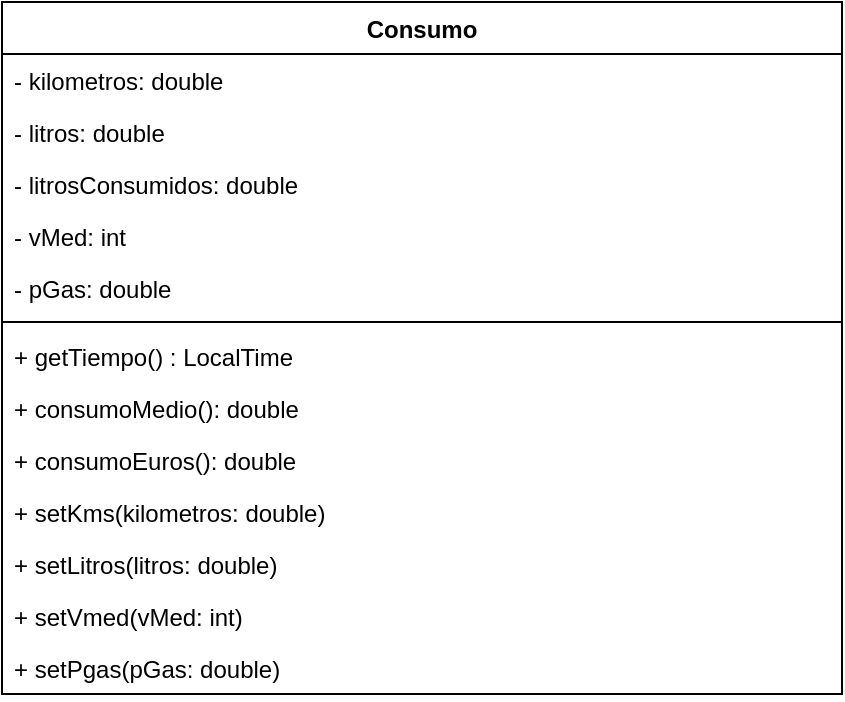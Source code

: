 <mxfile version="21.6.1" type="device">
  <diagram name="Página-1" id="EEX3fp__zVsrqpNl_sZB">
    <mxGraphModel dx="1173" dy="691" grid="1" gridSize="10" guides="1" tooltips="1" connect="1" arrows="1" fold="1" page="1" pageScale="1" pageWidth="1169" pageHeight="827" math="0" shadow="0">
      <root>
        <mxCell id="0" />
        <mxCell id="1" parent="0" />
        <mxCell id="bJjVDpmbFpppyaKH1ni8-2" value="Consumo" style="swimlane;fontStyle=1;align=center;verticalAlign=top;childLayout=stackLayout;horizontal=1;startSize=26;horizontalStack=0;resizeParent=1;resizeParentMax=0;resizeLast=0;collapsible=1;marginBottom=0;whiteSpace=wrap;html=1;" vertex="1" parent="1">
          <mxGeometry x="460" y="190" width="420" height="346" as="geometry" />
        </mxCell>
        <mxCell id="bJjVDpmbFpppyaKH1ni8-3" value="- kilometros: double" style="text;strokeColor=none;fillColor=none;align=left;verticalAlign=top;spacingLeft=4;spacingRight=4;overflow=hidden;rotatable=0;points=[[0,0.5],[1,0.5]];portConstraint=eastwest;whiteSpace=wrap;html=1;" vertex="1" parent="bJjVDpmbFpppyaKH1ni8-2">
          <mxGeometry y="26" width="420" height="26" as="geometry" />
        </mxCell>
        <mxCell id="bJjVDpmbFpppyaKH1ni8-6" value="- litros: double" style="text;strokeColor=none;fillColor=none;align=left;verticalAlign=top;spacingLeft=4;spacingRight=4;overflow=hidden;rotatable=0;points=[[0,0.5],[1,0.5]];portConstraint=eastwest;whiteSpace=wrap;html=1;" vertex="1" parent="bJjVDpmbFpppyaKH1ni8-2">
          <mxGeometry y="52" width="420" height="26" as="geometry" />
        </mxCell>
        <mxCell id="bJjVDpmbFpppyaKH1ni8-7" value="- litrosConsumidos: double" style="text;strokeColor=none;fillColor=none;align=left;verticalAlign=top;spacingLeft=4;spacingRight=4;overflow=hidden;rotatable=0;points=[[0,0.5],[1,0.5]];portConstraint=eastwest;whiteSpace=wrap;html=1;" vertex="1" parent="bJjVDpmbFpppyaKH1ni8-2">
          <mxGeometry y="78" width="420" height="26" as="geometry" />
        </mxCell>
        <mxCell id="bJjVDpmbFpppyaKH1ni8-9" value="- vMed: int" style="text;strokeColor=none;fillColor=none;align=left;verticalAlign=top;spacingLeft=4;spacingRight=4;overflow=hidden;rotatable=0;points=[[0,0.5],[1,0.5]];portConstraint=eastwest;whiteSpace=wrap;html=1;" vertex="1" parent="bJjVDpmbFpppyaKH1ni8-2">
          <mxGeometry y="104" width="420" height="26" as="geometry" />
        </mxCell>
        <mxCell id="bJjVDpmbFpppyaKH1ni8-10" value="- pGas: double" style="text;strokeColor=none;fillColor=none;align=left;verticalAlign=top;spacingLeft=4;spacingRight=4;overflow=hidden;rotatable=0;points=[[0,0.5],[1,0.5]];portConstraint=eastwest;whiteSpace=wrap;html=1;" vertex="1" parent="bJjVDpmbFpppyaKH1ni8-2">
          <mxGeometry y="130" width="420" height="26" as="geometry" />
        </mxCell>
        <mxCell id="bJjVDpmbFpppyaKH1ni8-4" value="" style="line;strokeWidth=1;fillColor=none;align=left;verticalAlign=middle;spacingTop=-1;spacingLeft=3;spacingRight=3;rotatable=0;labelPosition=right;points=[];portConstraint=eastwest;strokeColor=inherit;" vertex="1" parent="bJjVDpmbFpppyaKH1ni8-2">
          <mxGeometry y="156" width="420" height="8" as="geometry" />
        </mxCell>
        <mxCell id="bJjVDpmbFpppyaKH1ni8-5" value="+ getTiempo() : LocalTime" style="text;strokeColor=none;fillColor=none;align=left;verticalAlign=top;spacingLeft=4;spacingRight=4;overflow=hidden;rotatable=0;points=[[0,0.5],[1,0.5]];portConstraint=eastwest;whiteSpace=wrap;html=1;" vertex="1" parent="bJjVDpmbFpppyaKH1ni8-2">
          <mxGeometry y="164" width="420" height="26" as="geometry" />
        </mxCell>
        <mxCell id="bJjVDpmbFpppyaKH1ni8-12" value="+ consumoMedio(): double" style="text;strokeColor=none;fillColor=none;align=left;verticalAlign=top;spacingLeft=4;spacingRight=4;overflow=hidden;rotatable=0;points=[[0,0.5],[1,0.5]];portConstraint=eastwest;whiteSpace=wrap;html=1;" vertex="1" parent="bJjVDpmbFpppyaKH1ni8-2">
          <mxGeometry y="190" width="420" height="26" as="geometry" />
        </mxCell>
        <mxCell id="bJjVDpmbFpppyaKH1ni8-13" value="+ consumoEuros(): double" style="text;strokeColor=none;fillColor=none;align=left;verticalAlign=top;spacingLeft=4;spacingRight=4;overflow=hidden;rotatable=0;points=[[0,0.5],[1,0.5]];portConstraint=eastwest;whiteSpace=wrap;html=1;" vertex="1" parent="bJjVDpmbFpppyaKH1ni8-2">
          <mxGeometry y="216" width="420" height="26" as="geometry" />
        </mxCell>
        <mxCell id="bJjVDpmbFpppyaKH1ni8-14" value="+ setKms(kilometros: double)" style="text;strokeColor=none;fillColor=none;align=left;verticalAlign=top;spacingLeft=4;spacingRight=4;overflow=hidden;rotatable=0;points=[[0,0.5],[1,0.5]];portConstraint=eastwest;whiteSpace=wrap;html=1;" vertex="1" parent="bJjVDpmbFpppyaKH1ni8-2">
          <mxGeometry y="242" width="420" height="26" as="geometry" />
        </mxCell>
        <mxCell id="bJjVDpmbFpppyaKH1ni8-18" value="+ setLitros(litros: double)" style="text;strokeColor=none;fillColor=none;align=left;verticalAlign=top;spacingLeft=4;spacingRight=4;overflow=hidden;rotatable=0;points=[[0,0.5],[1,0.5]];portConstraint=eastwest;whiteSpace=wrap;html=1;" vertex="1" parent="bJjVDpmbFpppyaKH1ni8-2">
          <mxGeometry y="268" width="420" height="26" as="geometry" />
        </mxCell>
        <mxCell id="bJjVDpmbFpppyaKH1ni8-19" value="+ setVmed(vMed: int)" style="text;strokeColor=none;fillColor=none;align=left;verticalAlign=top;spacingLeft=4;spacingRight=4;overflow=hidden;rotatable=0;points=[[0,0.5],[1,0.5]];portConstraint=eastwest;whiteSpace=wrap;html=1;" vertex="1" parent="bJjVDpmbFpppyaKH1ni8-2">
          <mxGeometry y="294" width="420" height="26" as="geometry" />
        </mxCell>
        <mxCell id="bJjVDpmbFpppyaKH1ni8-17" value="+ setPgas(pGas: double)" style="text;strokeColor=none;fillColor=none;align=left;verticalAlign=top;spacingLeft=4;spacingRight=4;overflow=hidden;rotatable=0;points=[[0,0.5],[1,0.5]];portConstraint=eastwest;whiteSpace=wrap;html=1;" vertex="1" parent="bJjVDpmbFpppyaKH1ni8-2">
          <mxGeometry y="320" width="420" height="26" as="geometry" />
        </mxCell>
      </root>
    </mxGraphModel>
  </diagram>
</mxfile>
